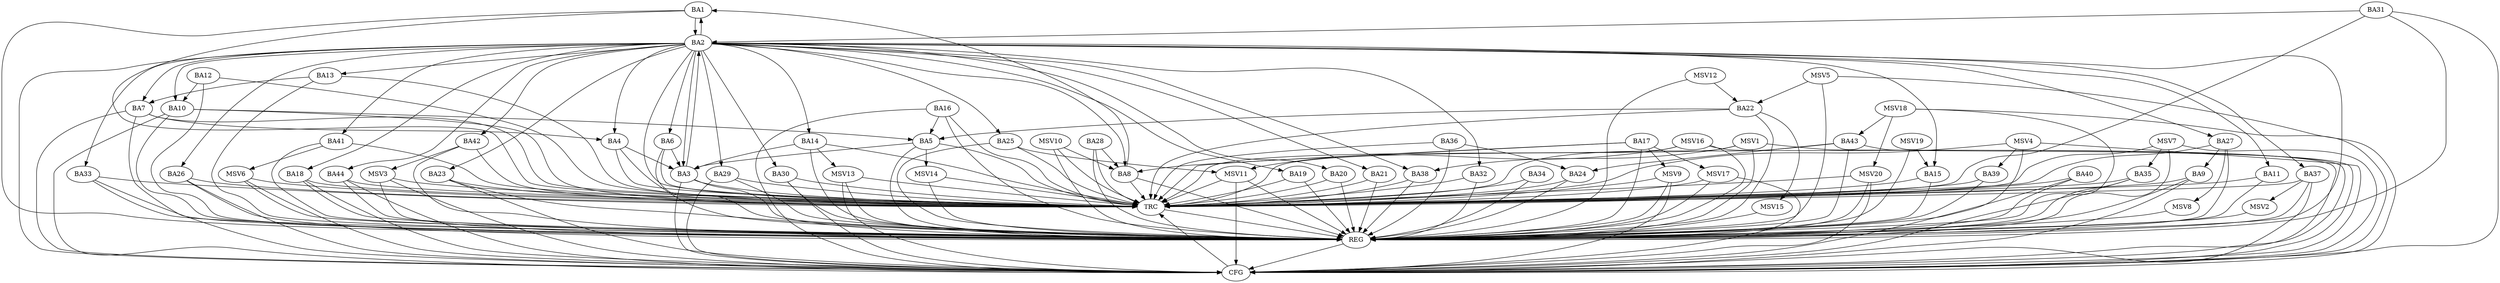 strict digraph G {
  BA1 [ label="BA1" ];
  BA2 [ label="BA2" ];
  BA3 [ label="BA3" ];
  BA4 [ label="BA4" ];
  BA5 [ label="BA5" ];
  BA6 [ label="BA6" ];
  BA7 [ label="BA7" ];
  BA8 [ label="BA8" ];
  BA9 [ label="BA9" ];
  BA10 [ label="BA10" ];
  BA11 [ label="BA11" ];
  BA12 [ label="BA12" ];
  BA13 [ label="BA13" ];
  BA14 [ label="BA14" ];
  BA15 [ label="BA15" ];
  BA16 [ label="BA16" ];
  BA17 [ label="BA17" ];
  BA18 [ label="BA18" ];
  BA19 [ label="BA19" ];
  BA20 [ label="BA20" ];
  BA21 [ label="BA21" ];
  BA22 [ label="BA22" ];
  BA23 [ label="BA23" ];
  BA24 [ label="BA24" ];
  BA25 [ label="BA25" ];
  BA26 [ label="BA26" ];
  BA27 [ label="BA27" ];
  BA28 [ label="BA28" ];
  BA29 [ label="BA29" ];
  BA30 [ label="BA30" ];
  BA31 [ label="BA31" ];
  BA32 [ label="BA32" ];
  BA33 [ label="BA33" ];
  BA34 [ label="BA34" ];
  BA35 [ label="BA35" ];
  BA36 [ label="BA36" ];
  BA37 [ label="BA37" ];
  BA38 [ label="BA38" ];
  BA39 [ label="BA39" ];
  BA40 [ label="BA40" ];
  BA41 [ label="BA41" ];
  BA42 [ label="BA42" ];
  BA43 [ label="BA43" ];
  BA44 [ label="BA44" ];
  REG [ label="REG" ];
  CFG [ label="CFG" ];
  TRC [ label="TRC" ];
  MSV1 [ label="MSV1" ];
  MSV2 [ label="MSV2" ];
  MSV3 [ label="MSV3" ];
  MSV4 [ label="MSV4" ];
  MSV5 [ label="MSV5" ];
  MSV6 [ label="MSV6" ];
  MSV7 [ label="MSV7" ];
  MSV8 [ label="MSV8" ];
  MSV9 [ label="MSV9" ];
  MSV10 [ label="MSV10" ];
  MSV11 [ label="MSV11" ];
  MSV12 [ label="MSV12" ];
  MSV13 [ label="MSV13" ];
  MSV14 [ label="MSV14" ];
  MSV15 [ label="MSV15" ];
  MSV16 [ label="MSV16" ];
  MSV17 [ label="MSV17" ];
  MSV18 [ label="MSV18" ];
  MSV19 [ label="MSV19" ];
  MSV20 [ label="MSV20" ];
  BA1 -> BA2;
  BA2 -> BA1;
  BA3 -> BA2;
  BA4 -> BA3;
  BA5 -> BA3;
  BA6 -> BA3;
  BA7 -> BA4;
  BA8 -> BA1;
  BA10 -> BA5;
  BA12 -> BA10;
  BA13 -> BA7;
  BA14 -> BA3;
  BA16 -> BA5;
  BA17 -> BA8;
  BA22 -> BA5;
  BA27 -> BA9;
  BA28 -> BA8;
  BA31 -> BA2;
  BA36 -> BA24;
  BA43 -> BA24;
  BA1 -> REG;
  BA2 -> REG;
  BA3 -> REG;
  BA4 -> REG;
  BA5 -> REG;
  BA6 -> REG;
  BA7 -> REG;
  BA8 -> REG;
  BA9 -> REG;
  BA10 -> REG;
  BA11 -> REG;
  BA12 -> REG;
  BA13 -> REG;
  BA14 -> REG;
  BA15 -> REG;
  BA16 -> REG;
  BA17 -> REG;
  BA18 -> REG;
  BA19 -> REG;
  BA20 -> REG;
  BA21 -> REG;
  BA22 -> REG;
  BA23 -> REG;
  BA24 -> REG;
  BA25 -> REG;
  BA26 -> REG;
  BA27 -> REG;
  BA28 -> REG;
  BA29 -> REG;
  BA30 -> REG;
  BA31 -> REG;
  BA32 -> REG;
  BA33 -> REG;
  BA34 -> REG;
  BA35 -> REG;
  BA36 -> REG;
  BA37 -> REG;
  BA38 -> REG;
  BA39 -> REG;
  BA40 -> REG;
  BA41 -> REG;
  BA42 -> REG;
  BA43 -> REG;
  BA44 -> REG;
  BA29 -> CFG;
  BA40 -> CFG;
  BA43 -> CFG;
  BA30 -> CFG;
  BA2 -> CFG;
  BA33 -> CFG;
  BA26 -> CFG;
  BA10 -> CFG;
  BA3 -> CFG;
  BA23 -> CFG;
  BA31 -> CFG;
  BA35 -> CFG;
  BA16 -> CFG;
  BA9 -> CFG;
  BA37 -> CFG;
  BA44 -> CFG;
  BA7 -> CFG;
  BA18 -> CFG;
  REG -> CFG;
  BA1 -> TRC;
  BA2 -> TRC;
  BA3 -> TRC;
  BA4 -> TRC;
  BA5 -> TRC;
  BA6 -> TRC;
  BA7 -> TRC;
  BA8 -> TRC;
  BA9 -> TRC;
  BA10 -> TRC;
  BA11 -> TRC;
  BA12 -> TRC;
  BA13 -> TRC;
  BA14 -> TRC;
  BA15 -> TRC;
  BA16 -> TRC;
  BA17 -> TRC;
  BA18 -> TRC;
  BA19 -> TRC;
  BA20 -> TRC;
  BA21 -> TRC;
  BA22 -> TRC;
  BA23 -> TRC;
  BA24 -> TRC;
  BA25 -> TRC;
  BA26 -> TRC;
  BA27 -> TRC;
  BA28 -> TRC;
  BA29 -> TRC;
  BA30 -> TRC;
  BA31 -> TRC;
  BA32 -> TRC;
  BA33 -> TRC;
  BA34 -> TRC;
  BA35 -> TRC;
  BA36 -> TRC;
  BA37 -> TRC;
  BA38 -> TRC;
  BA39 -> TRC;
  BA40 -> TRC;
  BA41 -> TRC;
  BA42 -> TRC;
  BA43 -> TRC;
  BA44 -> TRC;
  CFG -> TRC;
  TRC -> REG;
  BA2 -> BA13;
  BA2 -> BA21;
  BA2 -> BA7;
  BA2 -> BA6;
  BA2 -> BA26;
  BA2 -> BA37;
  BA2 -> BA42;
  BA2 -> BA20;
  BA2 -> BA18;
  BA2 -> BA44;
  BA2 -> BA15;
  BA2 -> BA38;
  BA2 -> BA25;
  BA2 -> BA23;
  BA2 -> BA4;
  BA2 -> BA11;
  BA2 -> BA10;
  BA2 -> BA32;
  BA2 -> BA30;
  BA2 -> BA29;
  BA2 -> BA8;
  BA2 -> BA27;
  BA2 -> BA19;
  BA2 -> BA33;
  BA2 -> BA3;
  BA2 -> BA41;
  BA2 -> BA14;
  MSV1 -> BA38;
  MSV1 -> REG;
  MSV1 -> TRC;
  MSV1 -> CFG;
  BA37 -> MSV2;
  MSV2 -> REG;
  BA42 -> MSV3;
  MSV3 -> REG;
  MSV3 -> TRC;
  MSV3 -> CFG;
  MSV4 -> BA39;
  MSV4 -> REG;
  MSV4 -> TRC;
  MSV4 -> CFG;
  MSV5 -> BA22;
  MSV5 -> REG;
  MSV5 -> CFG;
  BA41 -> MSV6;
  MSV6 -> REG;
  MSV6 -> TRC;
  MSV6 -> CFG;
  MSV7 -> BA35;
  MSV7 -> REG;
  MSV7 -> TRC;
  MSV7 -> CFG;
  BA27 -> MSV8;
  MSV8 -> REG;
  BA17 -> MSV9;
  MSV9 -> REG;
  MSV9 -> TRC;
  MSV9 -> CFG;
  MSV10 -> BA8;
  MSV10 -> REG;
  MSV10 -> TRC;
  BA25 -> MSV11;
  MSV11 -> REG;
  MSV11 -> TRC;
  MSV11 -> CFG;
  MSV12 -> BA22;
  MSV12 -> REG;
  BA14 -> MSV13;
  MSV13 -> REG;
  MSV13 -> TRC;
  MSV13 -> CFG;
  BA5 -> MSV14;
  MSV14 -> REG;
  MSV14 -> TRC;
  BA22 -> MSV15;
  MSV15 -> REG;
  MSV16 -> MSV11;
  MSV16 -> REG;
  MSV16 -> TRC;
  MSV16 -> CFG;
  BA17 -> MSV17;
  MSV17 -> REG;
  MSV17 -> TRC;
  MSV17 -> CFG;
  MSV18 -> BA43;
  MSV18 -> REG;
  MSV18 -> CFG;
  MSV19 -> BA15;
  MSV19 -> REG;
  MSV18 -> MSV20;
  MSV20 -> REG;
  MSV20 -> TRC;
  MSV20 -> CFG;
}
